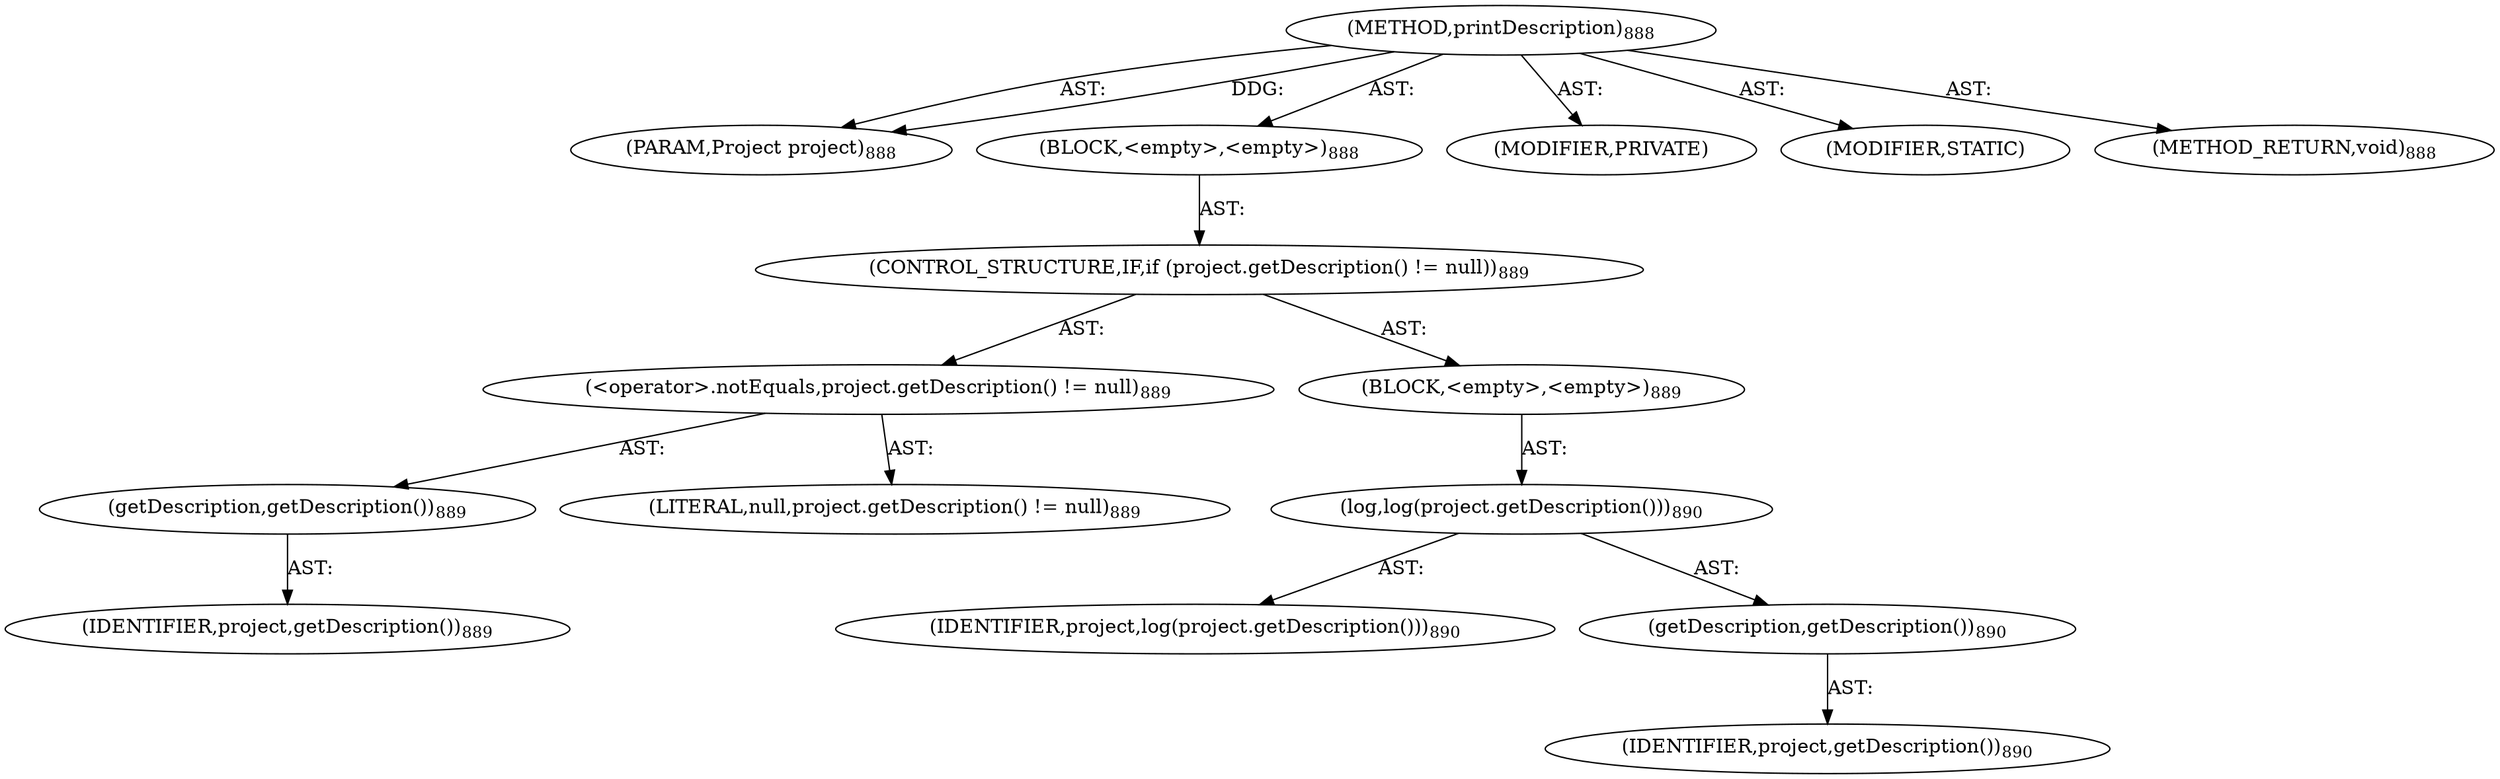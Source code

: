 digraph "printDescription" {  
"111669149713" [label = <(METHOD,printDescription)<SUB>888</SUB>> ]
"115964117018" [label = <(PARAM,Project project)<SUB>888</SUB>> ]
"25769803954" [label = <(BLOCK,&lt;empty&gt;,&lt;empty&gt;)<SUB>888</SUB>> ]
"47244640388" [label = <(CONTROL_STRUCTURE,IF,if (project.getDescription() != null))<SUB>889</SUB>> ]
"30064771847" [label = <(&lt;operator&gt;.notEquals,project.getDescription() != null)<SUB>889</SUB>> ]
"30064771848" [label = <(getDescription,getDescription())<SUB>889</SUB>> ]
"68719477336" [label = <(IDENTIFIER,project,getDescription())<SUB>889</SUB>> ]
"90194313409" [label = <(LITERAL,null,project.getDescription() != null)<SUB>889</SUB>> ]
"25769803955" [label = <(BLOCK,&lt;empty&gt;,&lt;empty&gt;)<SUB>889</SUB>> ]
"30064771849" [label = <(log,log(project.getDescription()))<SUB>890</SUB>> ]
"68719477337" [label = <(IDENTIFIER,project,log(project.getDescription()))<SUB>890</SUB>> ]
"30064771850" [label = <(getDescription,getDescription())<SUB>890</SUB>> ]
"68719477338" [label = <(IDENTIFIER,project,getDescription())<SUB>890</SUB>> ]
"133143986233" [label = <(MODIFIER,PRIVATE)> ]
"133143986234" [label = <(MODIFIER,STATIC)> ]
"128849018897" [label = <(METHOD_RETURN,void)<SUB>888</SUB>> ]
  "111669149713" -> "115964117018"  [ label = "AST: "] 
  "111669149713" -> "25769803954"  [ label = "AST: "] 
  "111669149713" -> "133143986233"  [ label = "AST: "] 
  "111669149713" -> "133143986234"  [ label = "AST: "] 
  "111669149713" -> "128849018897"  [ label = "AST: "] 
  "25769803954" -> "47244640388"  [ label = "AST: "] 
  "47244640388" -> "30064771847"  [ label = "AST: "] 
  "47244640388" -> "25769803955"  [ label = "AST: "] 
  "30064771847" -> "30064771848"  [ label = "AST: "] 
  "30064771847" -> "90194313409"  [ label = "AST: "] 
  "30064771848" -> "68719477336"  [ label = "AST: "] 
  "25769803955" -> "30064771849"  [ label = "AST: "] 
  "30064771849" -> "68719477337"  [ label = "AST: "] 
  "30064771849" -> "30064771850"  [ label = "AST: "] 
  "30064771850" -> "68719477338"  [ label = "AST: "] 
  "111669149713" -> "115964117018"  [ label = "DDG: "] 
}
